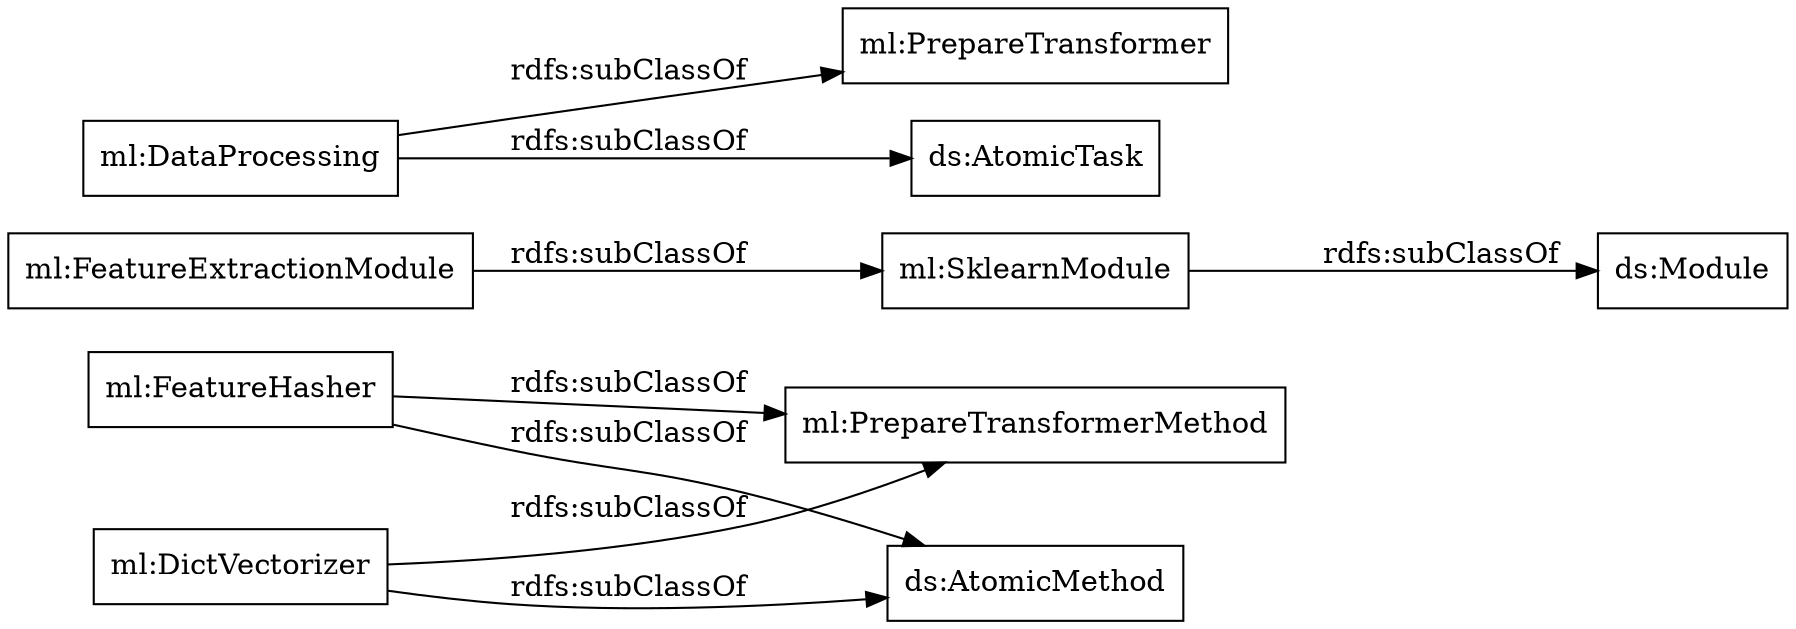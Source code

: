 digraph ar2dtool_diagram { 
rankdir=LR;
size="1000"
node [shape = rectangle, color="black"]; "ml:FeatureHasher" "ml:DictVectorizer" "ml:FeatureExtractionModule" "ml:SklearnModule" "ml:PrepareTransformer" "ml:DataProcessing" ; /*classes style*/
	"ml:SklearnModule" -> "ds:Module" [ label = "rdfs:subClassOf" ];
	"ml:FeatureHasher" -> "ml:PrepareTransformerMethod" [ label = "rdfs:subClassOf" ];
	"ml:FeatureHasher" -> "ds:AtomicMethod" [ label = "rdfs:subClassOf" ];
	"ml:DictVectorizer" -> "ml:PrepareTransformerMethod" [ label = "rdfs:subClassOf" ];
	"ml:DictVectorizer" -> "ds:AtomicMethod" [ label = "rdfs:subClassOf" ];
	"ml:FeatureExtractionModule" -> "ml:SklearnModule" [ label = "rdfs:subClassOf" ];
	"ml:DataProcessing" -> "ml:PrepareTransformer" [ label = "rdfs:subClassOf" ];
	"ml:DataProcessing" -> "ds:AtomicTask" [ label = "rdfs:subClassOf" ];

}
